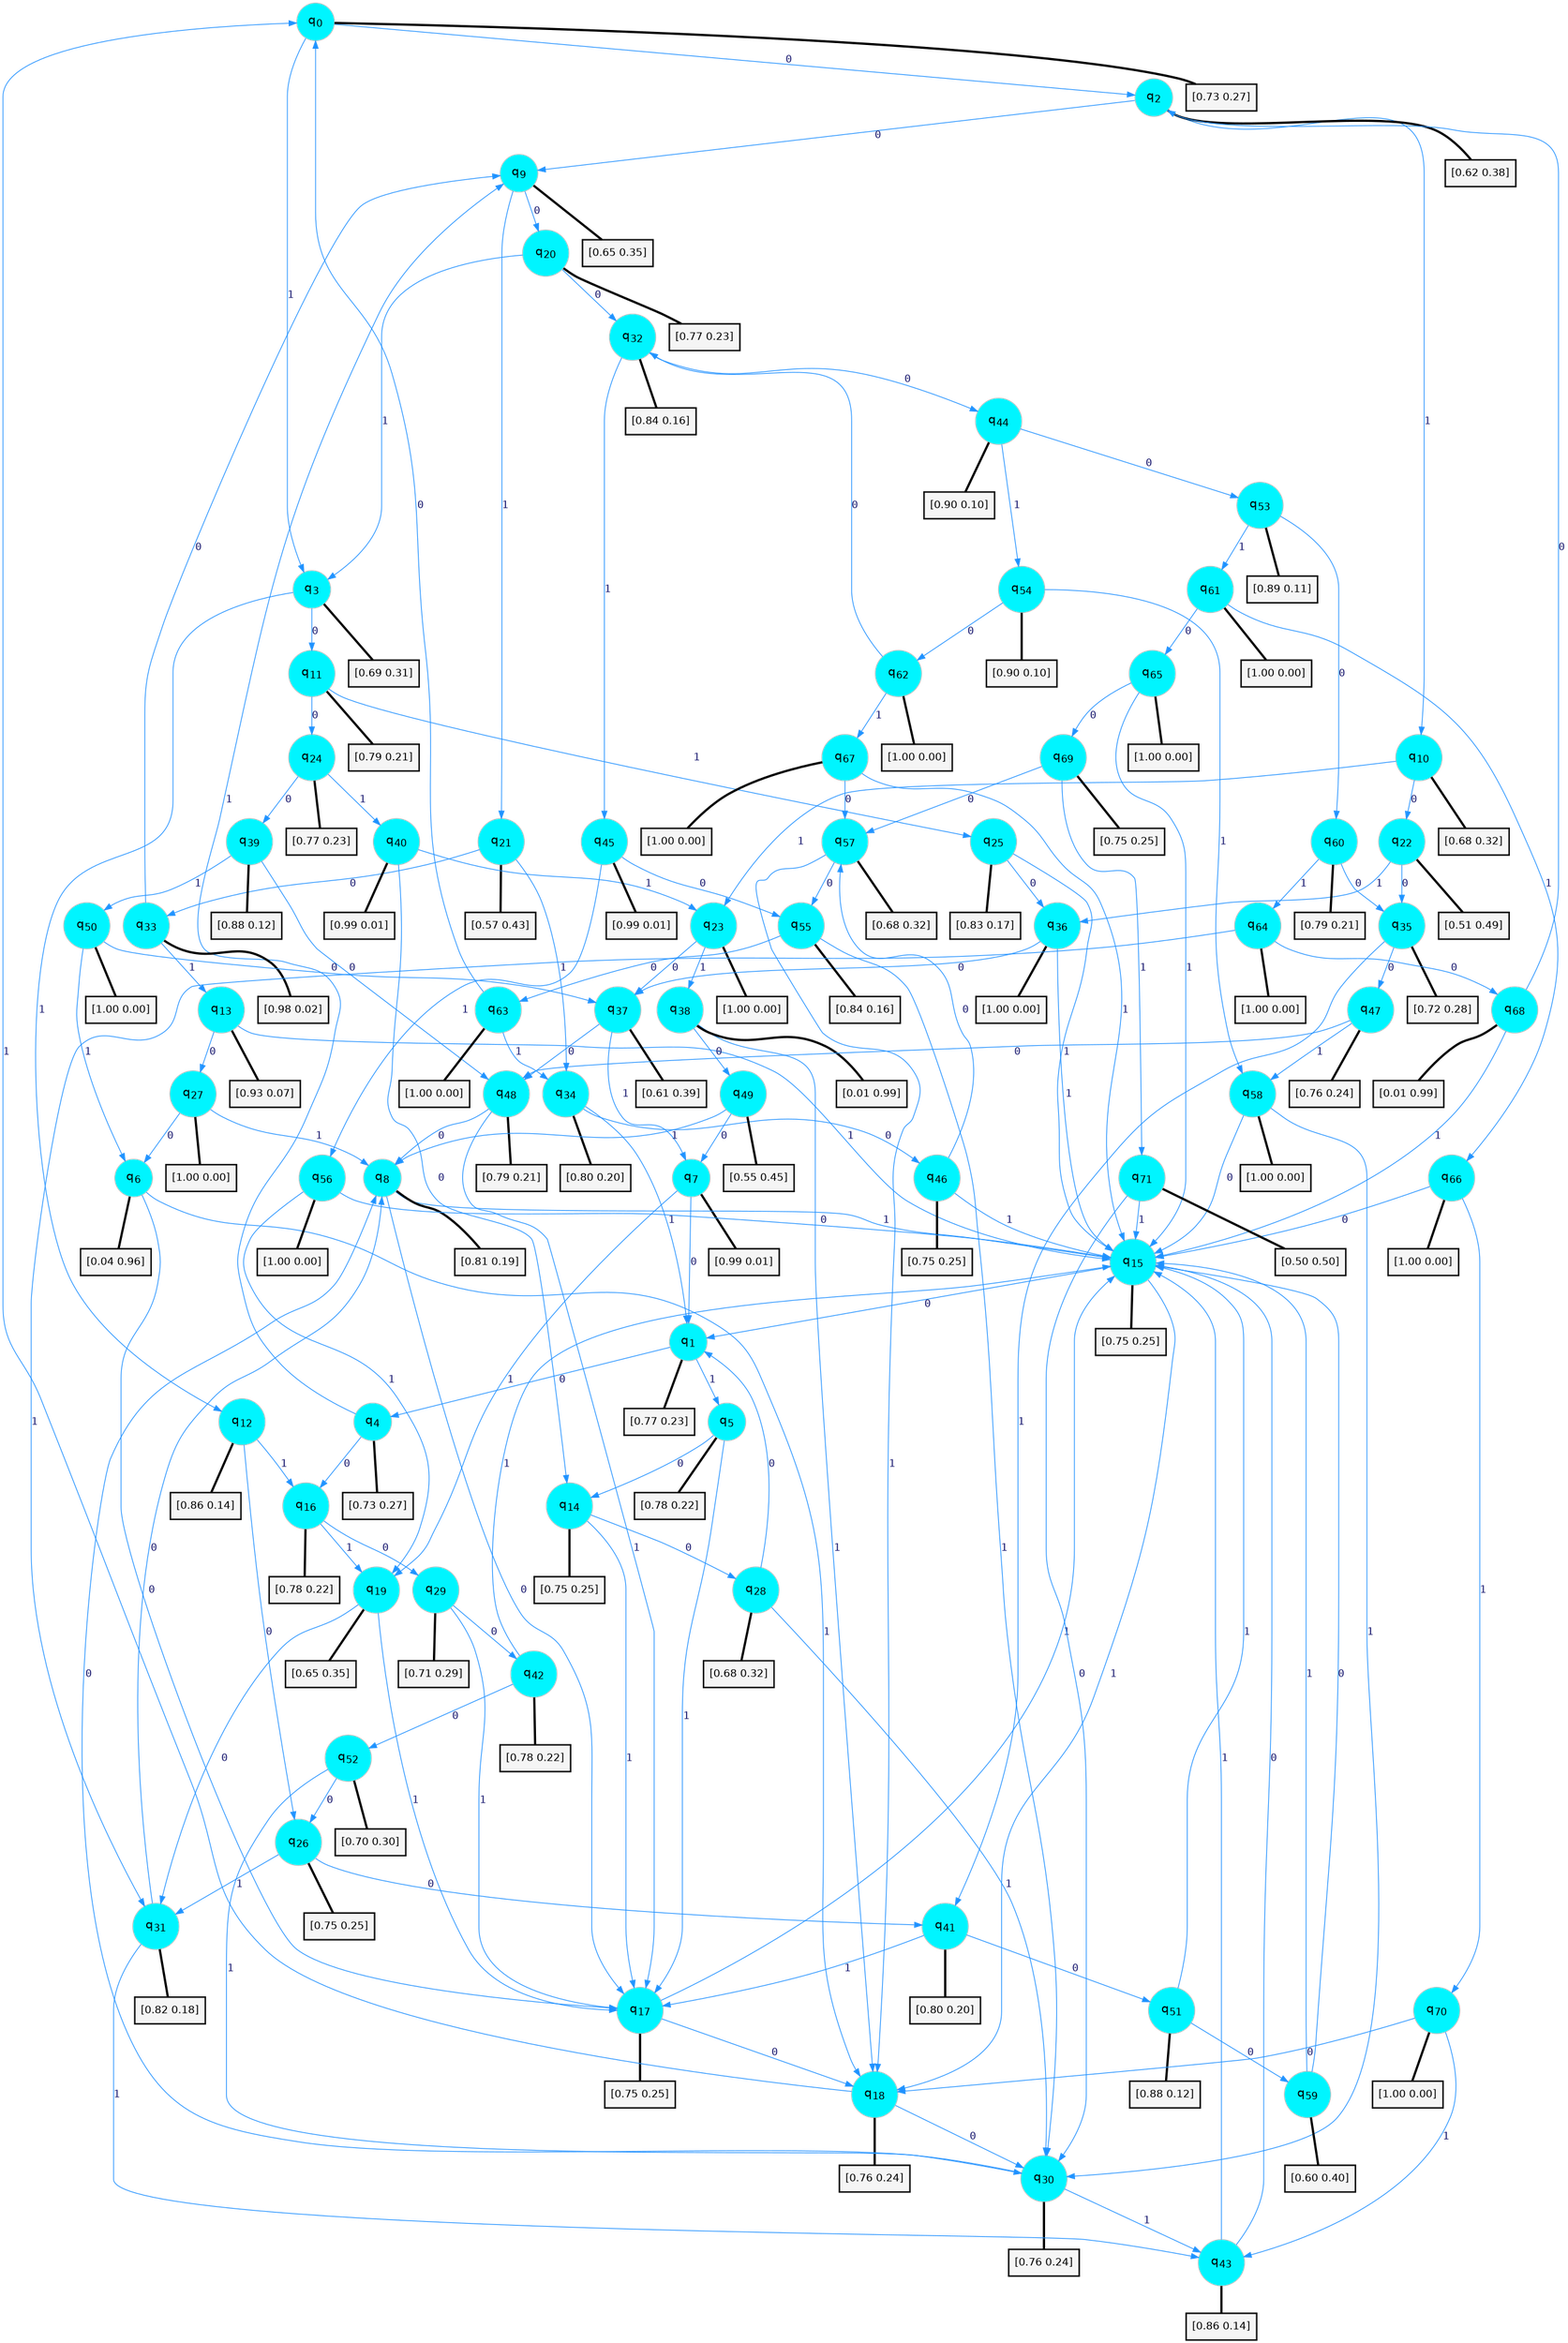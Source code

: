 digraph G {
graph [
bgcolor=transparent, dpi=300, rankdir=TD, size="40,25"];
node [
color=gray, fillcolor=turquoise1, fontcolor=black, fontname=Helvetica, fontsize=16, fontweight=bold, shape=circle, style=filled];
edge [
arrowsize=1, color=dodgerblue1, fontcolor=midnightblue, fontname=courier, fontweight=bold, penwidth=1, style=solid, weight=20];
0[label=<q<SUB>0</SUB>>];
1[label=<q<SUB>1</SUB>>];
2[label=<q<SUB>2</SUB>>];
3[label=<q<SUB>3</SUB>>];
4[label=<q<SUB>4</SUB>>];
5[label=<q<SUB>5</SUB>>];
6[label=<q<SUB>6</SUB>>];
7[label=<q<SUB>7</SUB>>];
8[label=<q<SUB>8</SUB>>];
9[label=<q<SUB>9</SUB>>];
10[label=<q<SUB>10</SUB>>];
11[label=<q<SUB>11</SUB>>];
12[label=<q<SUB>12</SUB>>];
13[label=<q<SUB>13</SUB>>];
14[label=<q<SUB>14</SUB>>];
15[label=<q<SUB>15</SUB>>];
16[label=<q<SUB>16</SUB>>];
17[label=<q<SUB>17</SUB>>];
18[label=<q<SUB>18</SUB>>];
19[label=<q<SUB>19</SUB>>];
20[label=<q<SUB>20</SUB>>];
21[label=<q<SUB>21</SUB>>];
22[label=<q<SUB>22</SUB>>];
23[label=<q<SUB>23</SUB>>];
24[label=<q<SUB>24</SUB>>];
25[label=<q<SUB>25</SUB>>];
26[label=<q<SUB>26</SUB>>];
27[label=<q<SUB>27</SUB>>];
28[label=<q<SUB>28</SUB>>];
29[label=<q<SUB>29</SUB>>];
30[label=<q<SUB>30</SUB>>];
31[label=<q<SUB>31</SUB>>];
32[label=<q<SUB>32</SUB>>];
33[label=<q<SUB>33</SUB>>];
34[label=<q<SUB>34</SUB>>];
35[label=<q<SUB>35</SUB>>];
36[label=<q<SUB>36</SUB>>];
37[label=<q<SUB>37</SUB>>];
38[label=<q<SUB>38</SUB>>];
39[label=<q<SUB>39</SUB>>];
40[label=<q<SUB>40</SUB>>];
41[label=<q<SUB>41</SUB>>];
42[label=<q<SUB>42</SUB>>];
43[label=<q<SUB>43</SUB>>];
44[label=<q<SUB>44</SUB>>];
45[label=<q<SUB>45</SUB>>];
46[label=<q<SUB>46</SUB>>];
47[label=<q<SUB>47</SUB>>];
48[label=<q<SUB>48</SUB>>];
49[label=<q<SUB>49</SUB>>];
50[label=<q<SUB>50</SUB>>];
51[label=<q<SUB>51</SUB>>];
52[label=<q<SUB>52</SUB>>];
53[label=<q<SUB>53</SUB>>];
54[label=<q<SUB>54</SUB>>];
55[label=<q<SUB>55</SUB>>];
56[label=<q<SUB>56</SUB>>];
57[label=<q<SUB>57</SUB>>];
58[label=<q<SUB>58</SUB>>];
59[label=<q<SUB>59</SUB>>];
60[label=<q<SUB>60</SUB>>];
61[label=<q<SUB>61</SUB>>];
62[label=<q<SUB>62</SUB>>];
63[label=<q<SUB>63</SUB>>];
64[label=<q<SUB>64</SUB>>];
65[label=<q<SUB>65</SUB>>];
66[label=<q<SUB>66</SUB>>];
67[label=<q<SUB>67</SUB>>];
68[label=<q<SUB>68</SUB>>];
69[label=<q<SUB>69</SUB>>];
70[label=<q<SUB>70</SUB>>];
71[label=<q<SUB>71</SUB>>];
72[label="[0.73 0.27]", shape=box,fontcolor=black, fontname=Helvetica, fontsize=14, penwidth=2, fillcolor=whitesmoke,color=black];
73[label="[0.77 0.23]", shape=box,fontcolor=black, fontname=Helvetica, fontsize=14, penwidth=2, fillcolor=whitesmoke,color=black];
74[label="[0.62 0.38]", shape=box,fontcolor=black, fontname=Helvetica, fontsize=14, penwidth=2, fillcolor=whitesmoke,color=black];
75[label="[0.69 0.31]", shape=box,fontcolor=black, fontname=Helvetica, fontsize=14, penwidth=2, fillcolor=whitesmoke,color=black];
76[label="[0.73 0.27]", shape=box,fontcolor=black, fontname=Helvetica, fontsize=14, penwidth=2, fillcolor=whitesmoke,color=black];
77[label="[0.78 0.22]", shape=box,fontcolor=black, fontname=Helvetica, fontsize=14, penwidth=2, fillcolor=whitesmoke,color=black];
78[label="[0.04 0.96]", shape=box,fontcolor=black, fontname=Helvetica, fontsize=14, penwidth=2, fillcolor=whitesmoke,color=black];
79[label="[0.99 0.01]", shape=box,fontcolor=black, fontname=Helvetica, fontsize=14, penwidth=2, fillcolor=whitesmoke,color=black];
80[label="[0.81 0.19]", shape=box,fontcolor=black, fontname=Helvetica, fontsize=14, penwidth=2, fillcolor=whitesmoke,color=black];
81[label="[0.65 0.35]", shape=box,fontcolor=black, fontname=Helvetica, fontsize=14, penwidth=2, fillcolor=whitesmoke,color=black];
82[label="[0.68 0.32]", shape=box,fontcolor=black, fontname=Helvetica, fontsize=14, penwidth=2, fillcolor=whitesmoke,color=black];
83[label="[0.79 0.21]", shape=box,fontcolor=black, fontname=Helvetica, fontsize=14, penwidth=2, fillcolor=whitesmoke,color=black];
84[label="[0.86 0.14]", shape=box,fontcolor=black, fontname=Helvetica, fontsize=14, penwidth=2, fillcolor=whitesmoke,color=black];
85[label="[0.93 0.07]", shape=box,fontcolor=black, fontname=Helvetica, fontsize=14, penwidth=2, fillcolor=whitesmoke,color=black];
86[label="[0.75 0.25]", shape=box,fontcolor=black, fontname=Helvetica, fontsize=14, penwidth=2, fillcolor=whitesmoke,color=black];
87[label="[0.75 0.25]", shape=box,fontcolor=black, fontname=Helvetica, fontsize=14, penwidth=2, fillcolor=whitesmoke,color=black];
88[label="[0.78 0.22]", shape=box,fontcolor=black, fontname=Helvetica, fontsize=14, penwidth=2, fillcolor=whitesmoke,color=black];
89[label="[0.75 0.25]", shape=box,fontcolor=black, fontname=Helvetica, fontsize=14, penwidth=2, fillcolor=whitesmoke,color=black];
90[label="[0.76 0.24]", shape=box,fontcolor=black, fontname=Helvetica, fontsize=14, penwidth=2, fillcolor=whitesmoke,color=black];
91[label="[0.65 0.35]", shape=box,fontcolor=black, fontname=Helvetica, fontsize=14, penwidth=2, fillcolor=whitesmoke,color=black];
92[label="[0.77 0.23]", shape=box,fontcolor=black, fontname=Helvetica, fontsize=14, penwidth=2, fillcolor=whitesmoke,color=black];
93[label="[0.57 0.43]", shape=box,fontcolor=black, fontname=Helvetica, fontsize=14, penwidth=2, fillcolor=whitesmoke,color=black];
94[label="[0.51 0.49]", shape=box,fontcolor=black, fontname=Helvetica, fontsize=14, penwidth=2, fillcolor=whitesmoke,color=black];
95[label="[1.00 0.00]", shape=box,fontcolor=black, fontname=Helvetica, fontsize=14, penwidth=2, fillcolor=whitesmoke,color=black];
96[label="[0.77 0.23]", shape=box,fontcolor=black, fontname=Helvetica, fontsize=14, penwidth=2, fillcolor=whitesmoke,color=black];
97[label="[0.83 0.17]", shape=box,fontcolor=black, fontname=Helvetica, fontsize=14, penwidth=2, fillcolor=whitesmoke,color=black];
98[label="[0.75 0.25]", shape=box,fontcolor=black, fontname=Helvetica, fontsize=14, penwidth=2, fillcolor=whitesmoke,color=black];
99[label="[1.00 0.00]", shape=box,fontcolor=black, fontname=Helvetica, fontsize=14, penwidth=2, fillcolor=whitesmoke,color=black];
100[label="[0.68 0.32]", shape=box,fontcolor=black, fontname=Helvetica, fontsize=14, penwidth=2, fillcolor=whitesmoke,color=black];
101[label="[0.71 0.29]", shape=box,fontcolor=black, fontname=Helvetica, fontsize=14, penwidth=2, fillcolor=whitesmoke,color=black];
102[label="[0.76 0.24]", shape=box,fontcolor=black, fontname=Helvetica, fontsize=14, penwidth=2, fillcolor=whitesmoke,color=black];
103[label="[0.82 0.18]", shape=box,fontcolor=black, fontname=Helvetica, fontsize=14, penwidth=2, fillcolor=whitesmoke,color=black];
104[label="[0.84 0.16]", shape=box,fontcolor=black, fontname=Helvetica, fontsize=14, penwidth=2, fillcolor=whitesmoke,color=black];
105[label="[0.98 0.02]", shape=box,fontcolor=black, fontname=Helvetica, fontsize=14, penwidth=2, fillcolor=whitesmoke,color=black];
106[label="[0.80 0.20]", shape=box,fontcolor=black, fontname=Helvetica, fontsize=14, penwidth=2, fillcolor=whitesmoke,color=black];
107[label="[0.72 0.28]", shape=box,fontcolor=black, fontname=Helvetica, fontsize=14, penwidth=2, fillcolor=whitesmoke,color=black];
108[label="[1.00 0.00]", shape=box,fontcolor=black, fontname=Helvetica, fontsize=14, penwidth=2, fillcolor=whitesmoke,color=black];
109[label="[0.61 0.39]", shape=box,fontcolor=black, fontname=Helvetica, fontsize=14, penwidth=2, fillcolor=whitesmoke,color=black];
110[label="[0.01 0.99]", shape=box,fontcolor=black, fontname=Helvetica, fontsize=14, penwidth=2, fillcolor=whitesmoke,color=black];
111[label="[0.88 0.12]", shape=box,fontcolor=black, fontname=Helvetica, fontsize=14, penwidth=2, fillcolor=whitesmoke,color=black];
112[label="[0.99 0.01]", shape=box,fontcolor=black, fontname=Helvetica, fontsize=14, penwidth=2, fillcolor=whitesmoke,color=black];
113[label="[0.80 0.20]", shape=box,fontcolor=black, fontname=Helvetica, fontsize=14, penwidth=2, fillcolor=whitesmoke,color=black];
114[label="[0.78 0.22]", shape=box,fontcolor=black, fontname=Helvetica, fontsize=14, penwidth=2, fillcolor=whitesmoke,color=black];
115[label="[0.86 0.14]", shape=box,fontcolor=black, fontname=Helvetica, fontsize=14, penwidth=2, fillcolor=whitesmoke,color=black];
116[label="[0.90 0.10]", shape=box,fontcolor=black, fontname=Helvetica, fontsize=14, penwidth=2, fillcolor=whitesmoke,color=black];
117[label="[0.99 0.01]", shape=box,fontcolor=black, fontname=Helvetica, fontsize=14, penwidth=2, fillcolor=whitesmoke,color=black];
118[label="[0.75 0.25]", shape=box,fontcolor=black, fontname=Helvetica, fontsize=14, penwidth=2, fillcolor=whitesmoke,color=black];
119[label="[0.76 0.24]", shape=box,fontcolor=black, fontname=Helvetica, fontsize=14, penwidth=2, fillcolor=whitesmoke,color=black];
120[label="[0.79 0.21]", shape=box,fontcolor=black, fontname=Helvetica, fontsize=14, penwidth=2, fillcolor=whitesmoke,color=black];
121[label="[0.55 0.45]", shape=box,fontcolor=black, fontname=Helvetica, fontsize=14, penwidth=2, fillcolor=whitesmoke,color=black];
122[label="[1.00 0.00]", shape=box,fontcolor=black, fontname=Helvetica, fontsize=14, penwidth=2, fillcolor=whitesmoke,color=black];
123[label="[0.88 0.12]", shape=box,fontcolor=black, fontname=Helvetica, fontsize=14, penwidth=2, fillcolor=whitesmoke,color=black];
124[label="[0.70 0.30]", shape=box,fontcolor=black, fontname=Helvetica, fontsize=14, penwidth=2, fillcolor=whitesmoke,color=black];
125[label="[0.89 0.11]", shape=box,fontcolor=black, fontname=Helvetica, fontsize=14, penwidth=2, fillcolor=whitesmoke,color=black];
126[label="[0.90 0.10]", shape=box,fontcolor=black, fontname=Helvetica, fontsize=14, penwidth=2, fillcolor=whitesmoke,color=black];
127[label="[0.84 0.16]", shape=box,fontcolor=black, fontname=Helvetica, fontsize=14, penwidth=2, fillcolor=whitesmoke,color=black];
128[label="[1.00 0.00]", shape=box,fontcolor=black, fontname=Helvetica, fontsize=14, penwidth=2, fillcolor=whitesmoke,color=black];
129[label="[0.68 0.32]", shape=box,fontcolor=black, fontname=Helvetica, fontsize=14, penwidth=2, fillcolor=whitesmoke,color=black];
130[label="[1.00 0.00]", shape=box,fontcolor=black, fontname=Helvetica, fontsize=14, penwidth=2, fillcolor=whitesmoke,color=black];
131[label="[0.60 0.40]", shape=box,fontcolor=black, fontname=Helvetica, fontsize=14, penwidth=2, fillcolor=whitesmoke,color=black];
132[label="[0.79 0.21]", shape=box,fontcolor=black, fontname=Helvetica, fontsize=14, penwidth=2, fillcolor=whitesmoke,color=black];
133[label="[1.00 0.00]", shape=box,fontcolor=black, fontname=Helvetica, fontsize=14, penwidth=2, fillcolor=whitesmoke,color=black];
134[label="[1.00 0.00]", shape=box,fontcolor=black, fontname=Helvetica, fontsize=14, penwidth=2, fillcolor=whitesmoke,color=black];
135[label="[1.00 0.00]", shape=box,fontcolor=black, fontname=Helvetica, fontsize=14, penwidth=2, fillcolor=whitesmoke,color=black];
136[label="[1.00 0.00]", shape=box,fontcolor=black, fontname=Helvetica, fontsize=14, penwidth=2, fillcolor=whitesmoke,color=black];
137[label="[1.00 0.00]", shape=box,fontcolor=black, fontname=Helvetica, fontsize=14, penwidth=2, fillcolor=whitesmoke,color=black];
138[label="[1.00 0.00]", shape=box,fontcolor=black, fontname=Helvetica, fontsize=14, penwidth=2, fillcolor=whitesmoke,color=black];
139[label="[1.00 0.00]", shape=box,fontcolor=black, fontname=Helvetica, fontsize=14, penwidth=2, fillcolor=whitesmoke,color=black];
140[label="[0.01 0.99]", shape=box,fontcolor=black, fontname=Helvetica, fontsize=14, penwidth=2, fillcolor=whitesmoke,color=black];
141[label="[0.75 0.25]", shape=box,fontcolor=black, fontname=Helvetica, fontsize=14, penwidth=2, fillcolor=whitesmoke,color=black];
142[label="[1.00 0.00]", shape=box,fontcolor=black, fontname=Helvetica, fontsize=14, penwidth=2, fillcolor=whitesmoke,color=black];
143[label="[0.50 0.50]", shape=box,fontcolor=black, fontname=Helvetica, fontsize=14, penwidth=2, fillcolor=whitesmoke,color=black];
0->2 [label=0];
0->3 [label=1];
0->72 [arrowhead=none, penwidth=3,color=black];
1->4 [label=0];
1->5 [label=1];
1->73 [arrowhead=none, penwidth=3,color=black];
2->9 [label=0];
2->10 [label=1];
2->74 [arrowhead=none, penwidth=3,color=black];
3->11 [label=0];
3->12 [label=1];
3->75 [arrowhead=none, penwidth=3,color=black];
4->16 [label=0];
4->9 [label=1];
4->76 [arrowhead=none, penwidth=3,color=black];
5->14 [label=0];
5->17 [label=1];
5->77 [arrowhead=none, penwidth=3,color=black];
6->17 [label=0];
6->18 [label=1];
6->78 [arrowhead=none, penwidth=3,color=black];
7->1 [label=0];
7->19 [label=1];
7->79 [arrowhead=none, penwidth=3,color=black];
8->17 [label=0];
8->15 [label=1];
8->80 [arrowhead=none, penwidth=3,color=black];
9->20 [label=0];
9->21 [label=1];
9->81 [arrowhead=none, penwidth=3,color=black];
10->22 [label=0];
10->23 [label=1];
10->82 [arrowhead=none, penwidth=3,color=black];
11->24 [label=0];
11->25 [label=1];
11->83 [arrowhead=none, penwidth=3,color=black];
12->26 [label=0];
12->16 [label=1];
12->84 [arrowhead=none, penwidth=3,color=black];
13->27 [label=0];
13->15 [label=1];
13->85 [arrowhead=none, penwidth=3,color=black];
14->28 [label=0];
14->17 [label=1];
14->86 [arrowhead=none, penwidth=3,color=black];
15->1 [label=0];
15->18 [label=1];
15->87 [arrowhead=none, penwidth=3,color=black];
16->29 [label=0];
16->19 [label=1];
16->88 [arrowhead=none, penwidth=3,color=black];
17->18 [label=0];
17->15 [label=1];
17->89 [arrowhead=none, penwidth=3,color=black];
18->30 [label=0];
18->0 [label=1];
18->90 [arrowhead=none, penwidth=3,color=black];
19->31 [label=0];
19->17 [label=1];
19->91 [arrowhead=none, penwidth=3,color=black];
20->32 [label=0];
20->3 [label=1];
20->92 [arrowhead=none, penwidth=3,color=black];
21->33 [label=0];
21->34 [label=1];
21->93 [arrowhead=none, penwidth=3,color=black];
22->35 [label=0];
22->36 [label=1];
22->94 [arrowhead=none, penwidth=3,color=black];
23->37 [label=0];
23->38 [label=1];
23->95 [arrowhead=none, penwidth=3,color=black];
24->39 [label=0];
24->40 [label=1];
24->96 [arrowhead=none, penwidth=3,color=black];
25->36 [label=0];
25->15 [label=1];
25->97 [arrowhead=none, penwidth=3,color=black];
26->41 [label=0];
26->31 [label=1];
26->98 [arrowhead=none, penwidth=3,color=black];
27->6 [label=0];
27->8 [label=1];
27->99 [arrowhead=none, penwidth=3,color=black];
28->1 [label=0];
28->30 [label=1];
28->100 [arrowhead=none, penwidth=3,color=black];
29->42 [label=0];
29->17 [label=1];
29->101 [arrowhead=none, penwidth=3,color=black];
30->8 [label=0];
30->43 [label=1];
30->102 [arrowhead=none, penwidth=3,color=black];
31->8 [label=0];
31->43 [label=1];
31->103 [arrowhead=none, penwidth=3,color=black];
32->44 [label=0];
32->45 [label=1];
32->104 [arrowhead=none, penwidth=3,color=black];
33->9 [label=0];
33->13 [label=1];
33->105 [arrowhead=none, penwidth=3,color=black];
34->46 [label=0];
34->1 [label=1];
34->106 [arrowhead=none, penwidth=3,color=black];
35->47 [label=0];
35->41 [label=1];
35->107 [arrowhead=none, penwidth=3,color=black];
36->37 [label=0];
36->15 [label=1];
36->108 [arrowhead=none, penwidth=3,color=black];
37->48 [label=0];
37->7 [label=1];
37->109 [arrowhead=none, penwidth=3,color=black];
38->49 [label=0];
38->18 [label=1];
38->110 [arrowhead=none, penwidth=3,color=black];
39->48 [label=0];
39->50 [label=1];
39->111 [arrowhead=none, penwidth=3,color=black];
40->14 [label=0];
40->23 [label=1];
40->112 [arrowhead=none, penwidth=3,color=black];
41->51 [label=0];
41->17 [label=1];
41->113 [arrowhead=none, penwidth=3,color=black];
42->52 [label=0];
42->15 [label=1];
42->114 [arrowhead=none, penwidth=3,color=black];
43->15 [label=0];
43->15 [label=1];
43->115 [arrowhead=none, penwidth=3,color=black];
44->53 [label=0];
44->54 [label=1];
44->116 [arrowhead=none, penwidth=3,color=black];
45->55 [label=0];
45->56 [label=1];
45->117 [arrowhead=none, penwidth=3,color=black];
46->57 [label=0];
46->15 [label=1];
46->118 [arrowhead=none, penwidth=3,color=black];
47->48 [label=0];
47->58 [label=1];
47->119 [arrowhead=none, penwidth=3,color=black];
48->8 [label=0];
48->17 [label=1];
48->120 [arrowhead=none, penwidth=3,color=black];
49->7 [label=0];
49->8 [label=1];
49->121 [arrowhead=none, penwidth=3,color=black];
50->37 [label=0];
50->6 [label=1];
50->122 [arrowhead=none, penwidth=3,color=black];
51->59 [label=0];
51->15 [label=1];
51->123 [arrowhead=none, penwidth=3,color=black];
52->26 [label=0];
52->30 [label=1];
52->124 [arrowhead=none, penwidth=3,color=black];
53->60 [label=0];
53->61 [label=1];
53->125 [arrowhead=none, penwidth=3,color=black];
54->62 [label=0];
54->58 [label=1];
54->126 [arrowhead=none, penwidth=3,color=black];
55->63 [label=0];
55->30 [label=1];
55->127 [arrowhead=none, penwidth=3,color=black];
56->15 [label=0];
56->19 [label=1];
56->128 [arrowhead=none, penwidth=3,color=black];
57->55 [label=0];
57->18 [label=1];
57->129 [arrowhead=none, penwidth=3,color=black];
58->15 [label=0];
58->30 [label=1];
58->130 [arrowhead=none, penwidth=3,color=black];
59->15 [label=0];
59->15 [label=1];
59->131 [arrowhead=none, penwidth=3,color=black];
60->35 [label=0];
60->64 [label=1];
60->132 [arrowhead=none, penwidth=3,color=black];
61->65 [label=0];
61->66 [label=1];
61->133 [arrowhead=none, penwidth=3,color=black];
62->32 [label=0];
62->67 [label=1];
62->134 [arrowhead=none, penwidth=3,color=black];
63->0 [label=0];
63->34 [label=1];
63->135 [arrowhead=none, penwidth=3,color=black];
64->68 [label=0];
64->31 [label=1];
64->136 [arrowhead=none, penwidth=3,color=black];
65->69 [label=0];
65->15 [label=1];
65->137 [arrowhead=none, penwidth=3,color=black];
66->15 [label=0];
66->70 [label=1];
66->138 [arrowhead=none, penwidth=3,color=black];
67->57 [label=0];
67->15 [label=1];
67->139 [arrowhead=none, penwidth=3,color=black];
68->2 [label=0];
68->15 [label=1];
68->140 [arrowhead=none, penwidth=3,color=black];
69->57 [label=0];
69->71 [label=1];
69->141 [arrowhead=none, penwidth=3,color=black];
70->18 [label=0];
70->43 [label=1];
70->142 [arrowhead=none, penwidth=3,color=black];
71->30 [label=0];
71->15 [label=1];
71->143 [arrowhead=none, penwidth=3,color=black];
}

